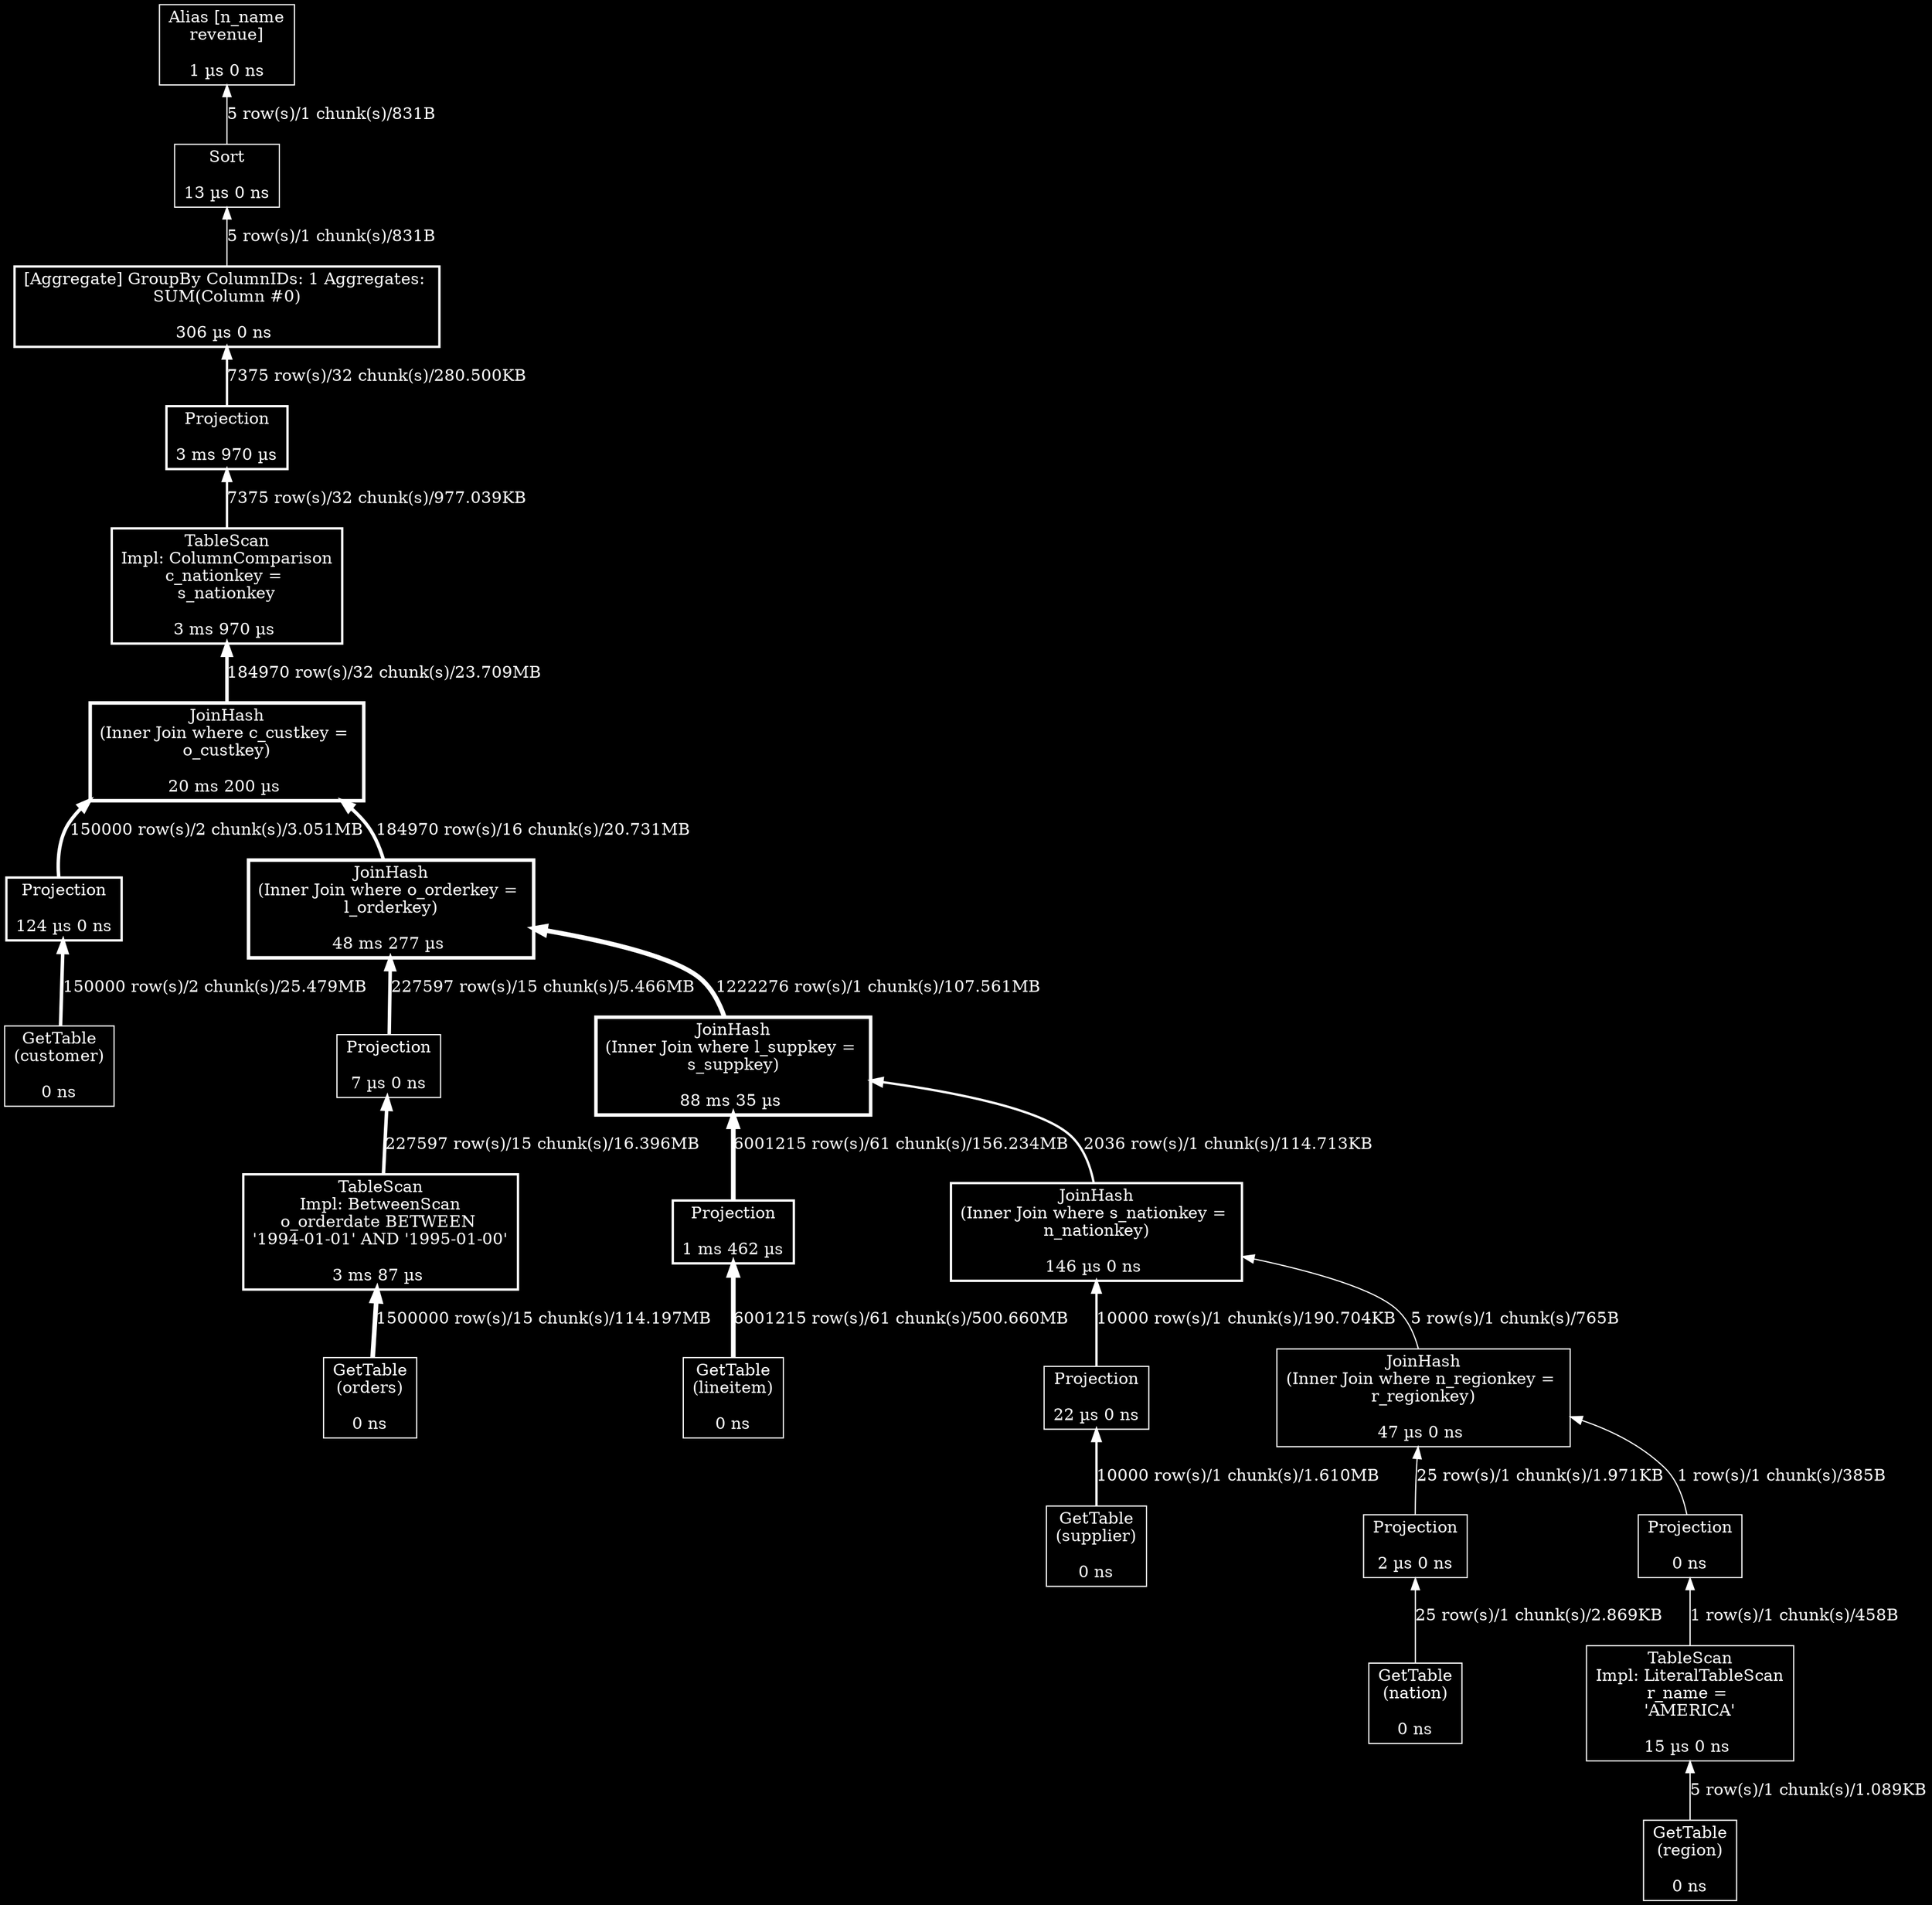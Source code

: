 digraph G {
bgcolor=black;
rankdir=BT;
ratio=compress;
94334832249952 [color=white, fontcolor=white, label="Alias [n_name
revenue]

1 µs 0 ns", penwidth=1, shape=rectangle];
94334562238928 [color=white, fontcolor=white, label="Sort

13 µs 0 ns", penwidth=1, shape=rectangle];
94334562100560 [color=white, fontcolor=white, label="[Aggregate] GroupBy ColumnIDs: 1 Aggregates: \nSUM(Column #0)

306 µs 0 ns ", penwidth=2, shape=rectangle];
94334562251968 [color=white, fontcolor=white, label="Projection

3 ms 970 µs", penwidth=2, shape=rectangle];
94334334501376 [color=white, fontcolor=white, label="TableScan
Impl: ColumnComparison
c_nationkey = \ns_nationkey

3 ms 970 µs ", penwidth=2, shape=rectangle];
94334562250960 [color=white, fontcolor=white, label="JoinHash
(Inner Join where c_custkey = \no_custkey)

20 ms 200 µs ", penwidth=3, shape=rectangle];
94334562093216 [color=white, fontcolor=white, label="Projection

124 µs 0 ns", penwidth=2, shape=rectangle];
94334655396960 [color=white, fontcolor=white, label="GetTable
(customer)

0 ns", penwidth=1, shape=rectangle];
94334562244896 [color=white, fontcolor=white, label="JoinHash
(Inner Join where o_orderkey = \nl_orderkey)

48 ms 277 µs ", penwidth=3, shape=rectangle];
94334562101568 [color=white, fontcolor=white, label="Projection

7 µs 0 ns", penwidth=1, shape=rectangle];
94334562099024 [color=white, fontcolor=white, label="TableScan
Impl: BetweenScan
o_orderdate BETWEEN \n'1994-01-01' AND '1995-01-00'

3 ms 87 µs ", penwidth=2, shape=rectangle];
94334655415968 [color=white, fontcolor=white, label="GetTable
(orders)

0 ns", penwidth=1, shape=rectangle];
94334562098752 [color=white, fontcolor=white, label="JoinHash
(Inner Join where l_suppkey = \ns_suppkey)

88 ms 35 µs ", penwidth=3, shape=rectangle];
94334832251024 [color=white, fontcolor=white, label="Projection

1 ms 462 µs", penwidth=2, shape=rectangle];
94334655429248 [color=white, fontcolor=white, label="GetTable
(lineitem)

0 ns", penwidth=1, shape=rectangle];
94334562247856 [color=white, fontcolor=white, label="JoinHash
(Inner Join where s_nationkey = \nn_nationkey)

146 µs 0 ns ", penwidth=2, shape=rectangle];
94334562097216 [color=white, fontcolor=white, label="Projection

22 µs 0 ns", penwidth=1, shape=rectangle];
94334655397216 [color=white, fontcolor=white, label="GetTable
(supplier)

0 ns", penwidth=1, shape=rectangle];
94334562098480 [color=white, fontcolor=white, label="JoinHash
(Inner Join where n_regionkey = \nr_regionkey)

47 µs 0 ns ", penwidth=1, shape=rectangle];
94334562251264 [color=white, fontcolor=white, label="Projection

2 µs 0 ns", penwidth=1, shape=rectangle];
94334655404336 [color=white, fontcolor=white, label="GetTable
(nation)

0 ns", penwidth=1, shape=rectangle];
94334562094432 [color=white, fontcolor=white, label="Projection

0 ns", penwidth=1, shape=rectangle];
94334562244048 [color=white, fontcolor=white, label="TableScan
Impl: LiteralTableScan
r_name = \n'AMERICA'

15 µs 0 ns ", penwidth=1, shape=rectangle];
94334510715312 [color=white, fontcolor=white, label="GetTable
(region)

0 ns", penwidth=1, shape=rectangle];
94334562238928->94334832249952  [color=white, dir=forward, fontcolor=white, label="5 row(s)/1 chunk(s)/831B", penwidth=1, style=solid];
94334562100560->94334562238928  [color=white, dir=forward, fontcolor=white, label="5 row(s)/1 chunk(s)/831B", penwidth=1, style=solid];
94334562251968->94334562100560  [color=white, dir=forward, fontcolor=white, label="7375 row(s)/32 chunk(s)/280.500KB", penwidth=2, style=solid];
94334334501376->94334562251968  [color=white, dir=forward, fontcolor=white, label="7375 row(s)/32 chunk(s)/977.039KB", penwidth=2, style=solid];
94334562250960->94334334501376  [color=white, dir=forward, fontcolor=white, label="184970 row(s)/32 chunk(s)/23.709MB", penwidth=3, style=solid];
94334562093216->94334562250960  [color=white, dir=forward, fontcolor=white, label="150000 row(s)/2 chunk(s)/3.051MB", penwidth=3, style=solid];
94334655396960->94334562093216  [color=white, dir=forward, fontcolor=white, label="150000 row(s)/2 chunk(s)/25.479MB", penwidth=3, style=solid];
94334562244896->94334562250960  [color=white, dir=forward, fontcolor=white, label="184970 row(s)/16 chunk(s)/20.731MB", penwidth=3, style=solid];
94334562101568->94334562244896  [color=white, dir=forward, fontcolor=white, label="227597 row(s)/15 chunk(s)/5.466MB", penwidth=3, style=solid];
94334562099024->94334562101568  [color=white, dir=forward, fontcolor=white, label="227597 row(s)/15 chunk(s)/16.396MB", penwidth=3, style=solid];
94334655415968->94334562099024  [color=white, dir=forward, fontcolor=white, label="1500000 row(s)/15 chunk(s)/114.197MB", penwidth=4, style=solid];
94334562098752->94334562244896  [color=white, dir=forward, fontcolor=white, label="1222276 row(s)/1 chunk(s)/107.561MB", penwidth=4, style=solid];
94334832251024->94334562098752  [color=white, dir=forward, fontcolor=white, label="6001215 row(s)/61 chunk(s)/156.234MB", penwidth=4, style=solid];
94334655429248->94334832251024  [color=white, dir=forward, fontcolor=white, label="6001215 row(s)/61 chunk(s)/500.660MB", penwidth=4, style=solid];
94334562247856->94334562098752  [color=white, dir=forward, fontcolor=white, label="2036 row(s)/1 chunk(s)/114.713KB", penwidth=2, style=solid];
94334562097216->94334562247856  [color=white, dir=forward, fontcolor=white, label="10000 row(s)/1 chunk(s)/190.704KB", penwidth=2, style=solid];
94334655397216->94334562097216  [color=white, dir=forward, fontcolor=white, label="10000 row(s)/1 chunk(s)/1.610MB", penwidth=2, style=solid];
94334562098480->94334562247856  [color=white, dir=forward, fontcolor=white, label="5 row(s)/1 chunk(s)/765B", penwidth=1, style=solid];
94334562251264->94334562098480  [color=white, dir=forward, fontcolor=white, label="25 row(s)/1 chunk(s)/1.971KB", penwidth=1, style=solid];
94334655404336->94334562251264  [color=white, dir=forward, fontcolor=white, label="25 row(s)/1 chunk(s)/2.869KB", penwidth=1, style=solid];
94334562094432->94334562098480  [color=white, dir=forward, fontcolor=white, label="1 row(s)/1 chunk(s)/385B", penwidth=1, style=solid];
94334562244048->94334562094432  [color=white, dir=forward, fontcolor=white, label="1 row(s)/1 chunk(s)/458B", penwidth=1, style=solid];
94334510715312->94334562244048  [color=white, dir=forward, fontcolor=white, label="5 row(s)/1 chunk(s)/1.089KB", penwidth=1, style=solid];
}
